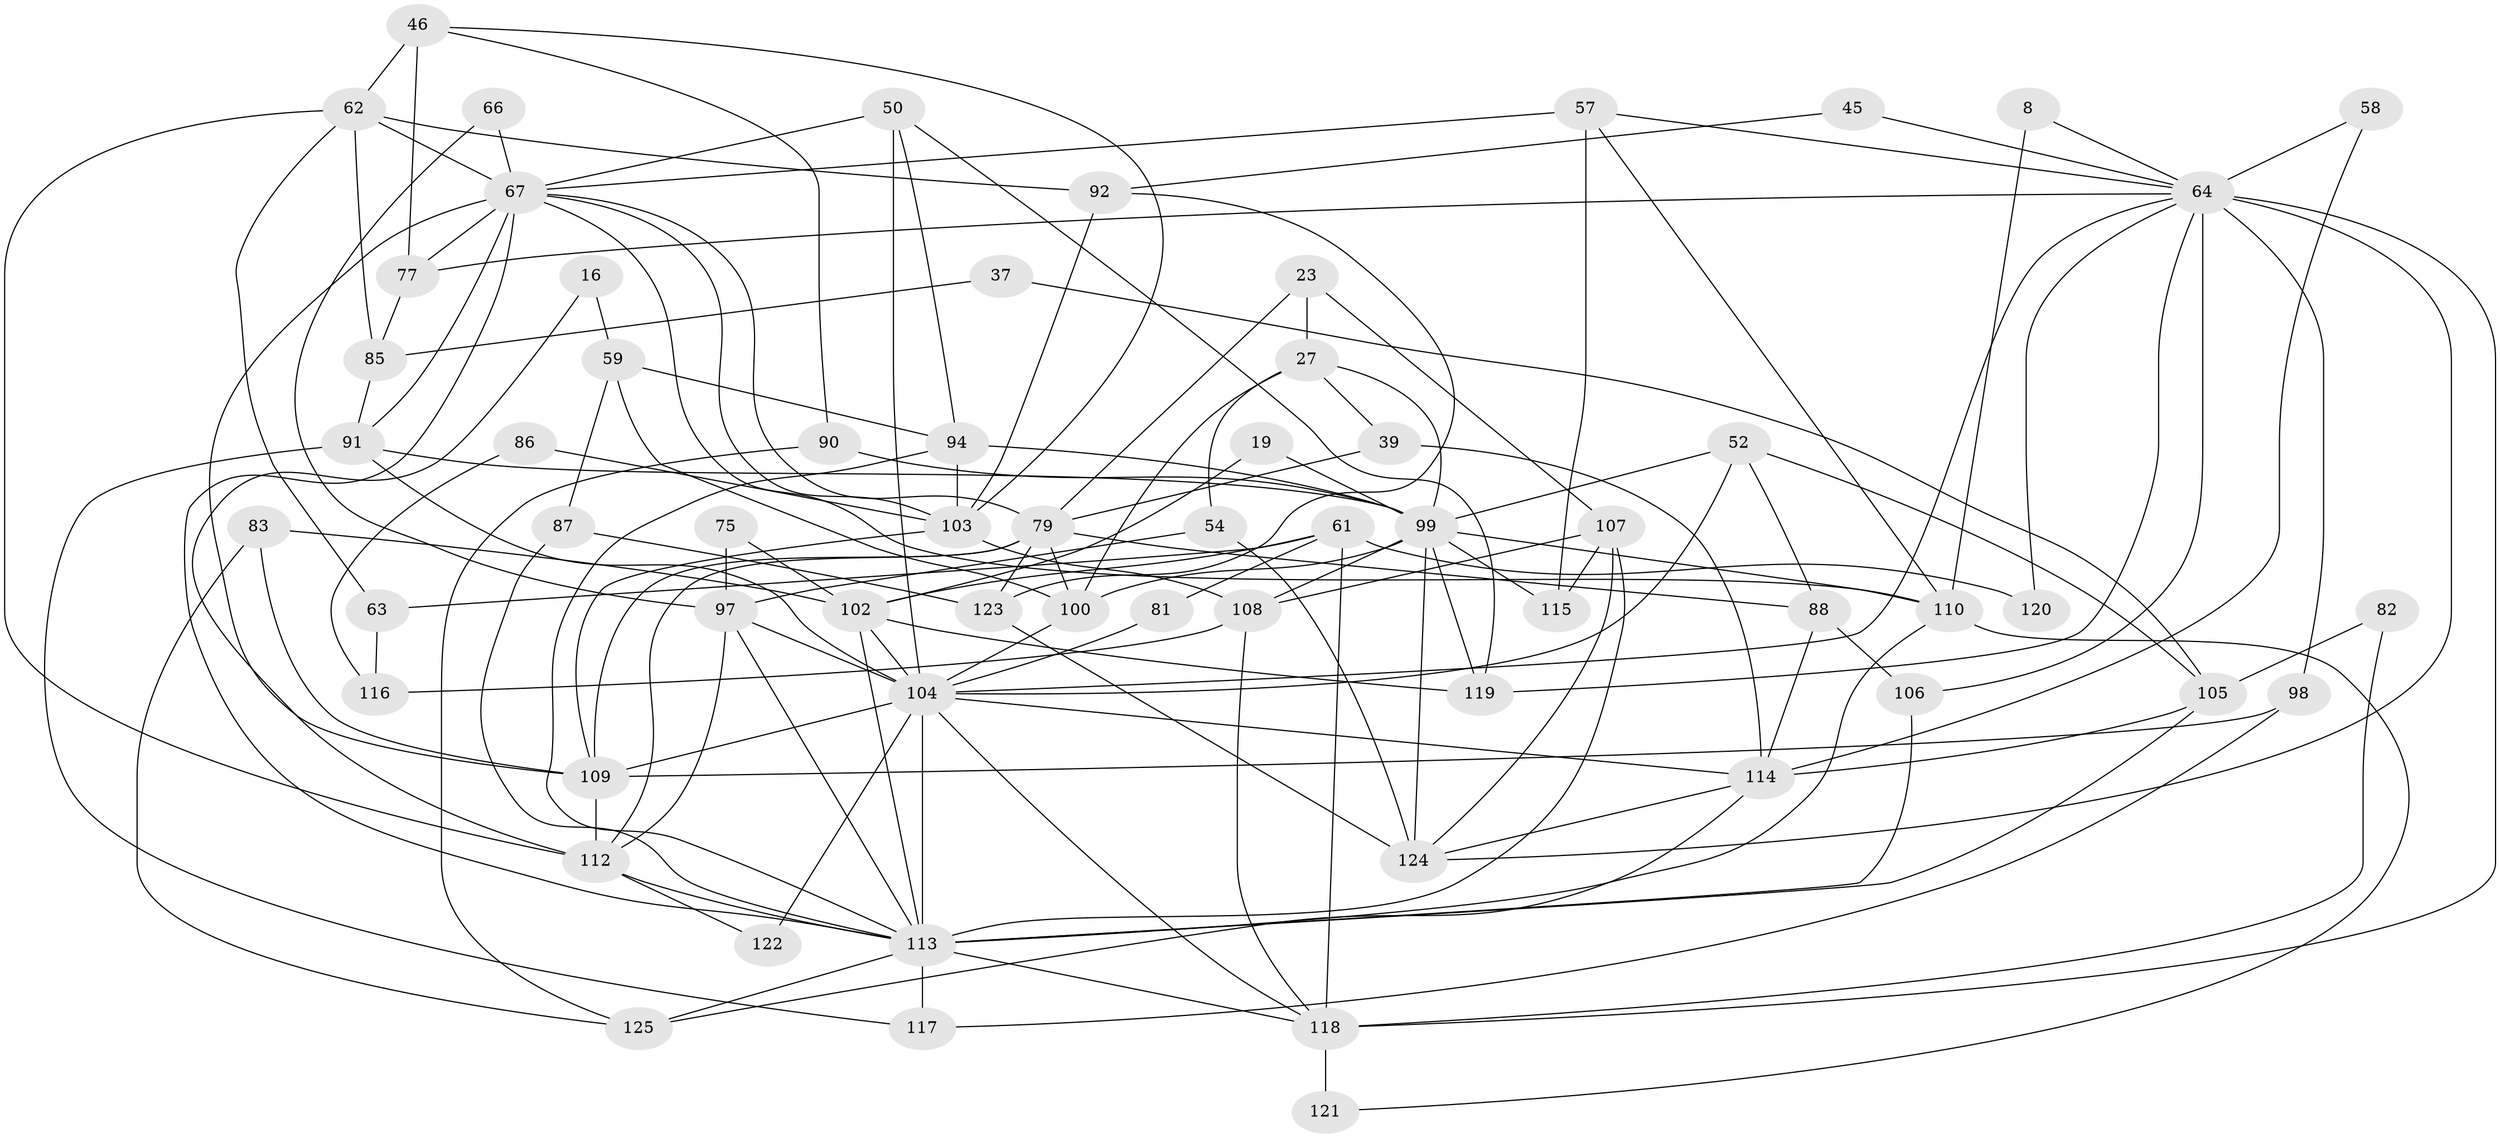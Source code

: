 // original degree distribution, {3: 0.304, 4: 0.232, 5: 0.184, 2: 0.128, 8: 0.024, 6: 0.104, 7: 0.024}
// Generated by graph-tools (version 1.1) at 2025/51/03/09/25 04:51:51]
// undirected, 62 vertices, 144 edges
graph export_dot {
graph [start="1"]
  node [color=gray90,style=filled];
  8;
  16;
  19;
  23;
  27;
  37;
  39;
  45;
  46 [super="+43"];
  50 [super="+1"];
  52;
  54;
  57;
  58;
  59;
  61;
  62 [super="+29"];
  63;
  64 [super="+25"];
  66;
  67 [super="+51+38"];
  75;
  77;
  79 [super="+74"];
  81;
  82;
  83 [super="+26"];
  85 [super="+10"];
  86;
  87;
  88;
  90;
  91;
  92;
  94 [super="+33"];
  97 [super="+3+42"];
  98;
  99 [super="+80+95"];
  100 [super="+7"];
  102 [super="+84"];
  103 [super="+15"];
  104 [super="+2+48+68"];
  105 [super="+35"];
  106;
  107;
  108 [super="+31"];
  109 [super="+70"];
  110 [super="+89"];
  112 [super="+5+73"];
  113 [super="+44+56+76+71"];
  114 [super="+40"];
  115;
  116;
  117;
  118 [super="+101+72"];
  119;
  120;
  121;
  122;
  123 [super="+65"];
  124 [super="+41+111+96"];
  125;
  8 -- 110;
  8 -- 64;
  16 -- 59;
  16 -- 112;
  19 -- 102;
  19 -- 99;
  23 -- 107;
  23 -- 79;
  23 -- 27;
  27 -- 39;
  27 -- 54;
  27 -- 100;
  27 -- 99;
  37 -- 105;
  37 -- 85;
  39 -- 114;
  39 -- 79;
  45 -- 92;
  45 -- 64;
  46 -- 77 [weight=2];
  46 -- 62 [weight=2];
  46 -- 90;
  46 -- 103;
  50 -- 119;
  50 -- 94;
  50 -- 104 [weight=2];
  50 -- 67;
  52 -- 88;
  52 -- 104;
  52 -- 105;
  52 -- 99;
  54 -- 97;
  54 -- 124 [weight=2];
  57 -- 115;
  57 -- 67 [weight=2];
  57 -- 110;
  57 -- 64;
  58 -- 64;
  58 -- 114;
  59 -- 87;
  59 -- 100 [weight=2];
  59 -- 94;
  61 -- 63;
  61 -- 81;
  61 -- 102 [weight=2];
  61 -- 120;
  61 -- 118 [weight=2];
  62 -- 92;
  62 -- 63;
  62 -- 67 [weight=2];
  62 -- 85;
  62 -- 112;
  63 -- 116;
  64 -- 77;
  64 -- 119;
  64 -- 98 [weight=2];
  64 -- 104;
  64 -- 106;
  64 -- 118 [weight=2];
  64 -- 120;
  64 -- 124 [weight=2];
  66 -- 67;
  66 -- 97;
  67 -- 109;
  67 -- 79;
  67 -- 103;
  67 -- 91;
  67 -- 77;
  67 -- 110;
  67 -- 113;
  75 -- 97 [weight=2];
  75 -- 102;
  77 -- 85;
  79 -- 123 [weight=2];
  79 -- 112 [weight=2];
  79 -- 100;
  79 -- 88;
  79 -- 109;
  81 -- 104;
  82 -- 118 [weight=2];
  82 -- 105;
  83 -- 109 [weight=3];
  83 -- 125;
  83 -- 102;
  85 -- 91;
  86 -- 116;
  86 -- 103;
  87 -- 123;
  87 -- 113;
  88 -- 106;
  88 -- 114;
  90 -- 99;
  90 -- 125;
  91 -- 117;
  91 -- 99;
  91 -- 104;
  92 -- 123;
  92 -- 103;
  94 -- 103 [weight=2];
  94 -- 113;
  94 -- 99;
  97 -- 104;
  97 -- 113;
  97 -- 112 [weight=2];
  98 -- 109 [weight=2];
  98 -- 117;
  99 -- 124 [weight=3];
  99 -- 100;
  99 -- 115;
  99 -- 119 [weight=2];
  99 -- 108 [weight=2];
  99 -- 110 [weight=3];
  100 -- 104;
  102 -- 104;
  102 -- 113;
  102 -- 119;
  103 -- 108;
  103 -- 109;
  104 -- 114 [weight=2];
  104 -- 122 [weight=2];
  104 -- 109;
  104 -- 113 [weight=3];
  104 -- 118;
  105 -- 114;
  105 -- 113;
  106 -- 113;
  107 -- 113;
  107 -- 115;
  107 -- 108 [weight=2];
  107 -- 124;
  108 -- 116;
  108 -- 118 [weight=2];
  109 -- 112 [weight=2];
  110 -- 121;
  110 -- 113;
  112 -- 122;
  112 -- 113 [weight=3];
  113 -- 125;
  113 -- 118 [weight=3];
  113 -- 117;
  114 -- 125;
  114 -- 124 [weight=2];
  118 -- 121 [weight=2];
  123 -- 124;
}
